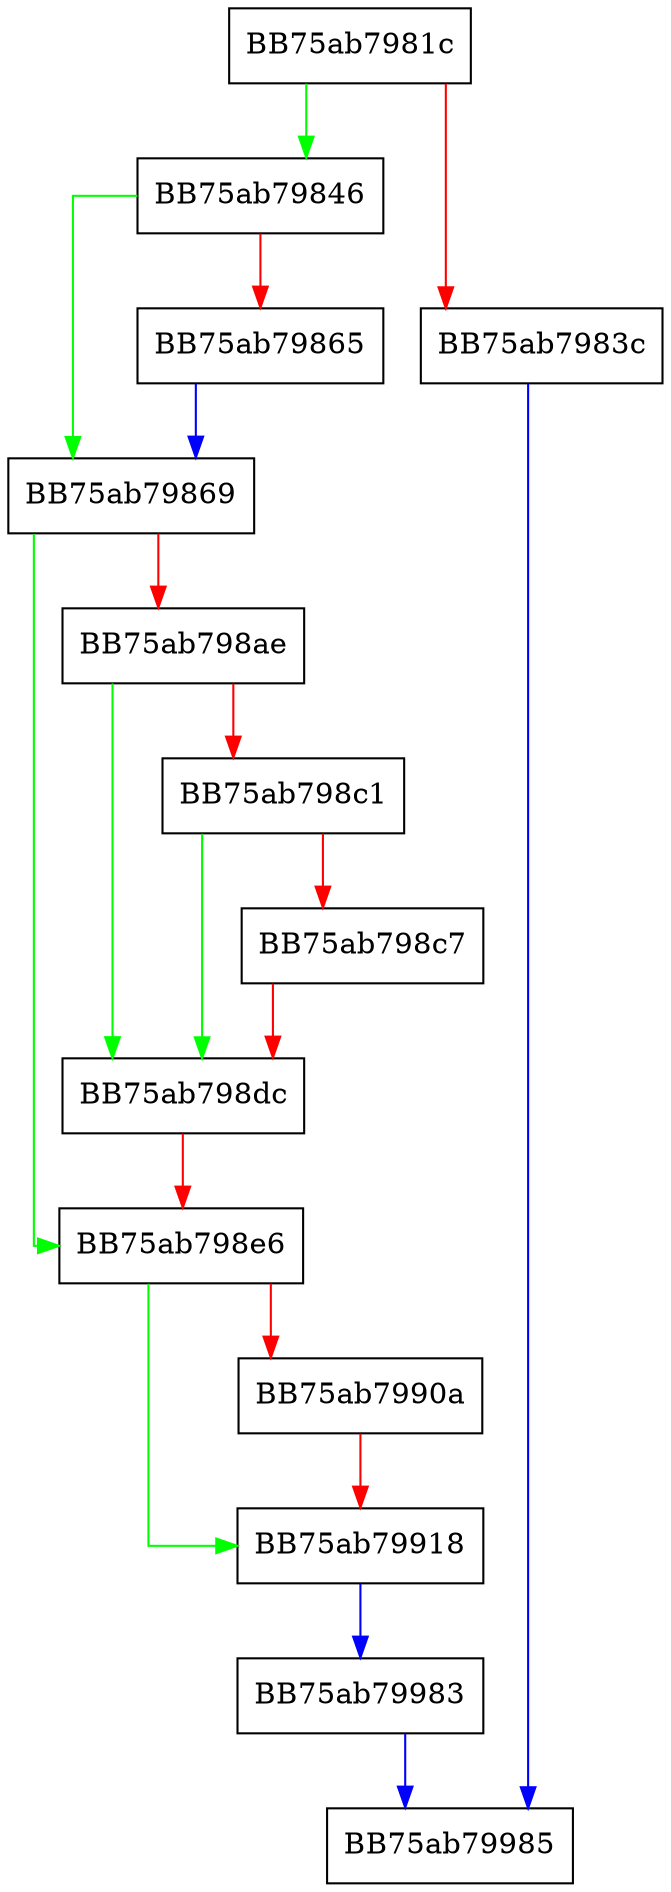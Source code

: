 digraph Load {
  node [shape="box"];
  graph [splines=ortho];
  BB75ab7981c -> BB75ab79846 [color="green"];
  BB75ab7981c -> BB75ab7983c [color="red"];
  BB75ab7983c -> BB75ab79985 [color="blue"];
  BB75ab79846 -> BB75ab79869 [color="green"];
  BB75ab79846 -> BB75ab79865 [color="red"];
  BB75ab79865 -> BB75ab79869 [color="blue"];
  BB75ab79869 -> BB75ab798e6 [color="green"];
  BB75ab79869 -> BB75ab798ae [color="red"];
  BB75ab798ae -> BB75ab798dc [color="green"];
  BB75ab798ae -> BB75ab798c1 [color="red"];
  BB75ab798c1 -> BB75ab798dc [color="green"];
  BB75ab798c1 -> BB75ab798c7 [color="red"];
  BB75ab798c7 -> BB75ab798dc [color="red"];
  BB75ab798dc -> BB75ab798e6 [color="red"];
  BB75ab798e6 -> BB75ab79918 [color="green"];
  BB75ab798e6 -> BB75ab7990a [color="red"];
  BB75ab7990a -> BB75ab79918 [color="red"];
  BB75ab79918 -> BB75ab79983 [color="blue"];
  BB75ab79983 -> BB75ab79985 [color="blue"];
}